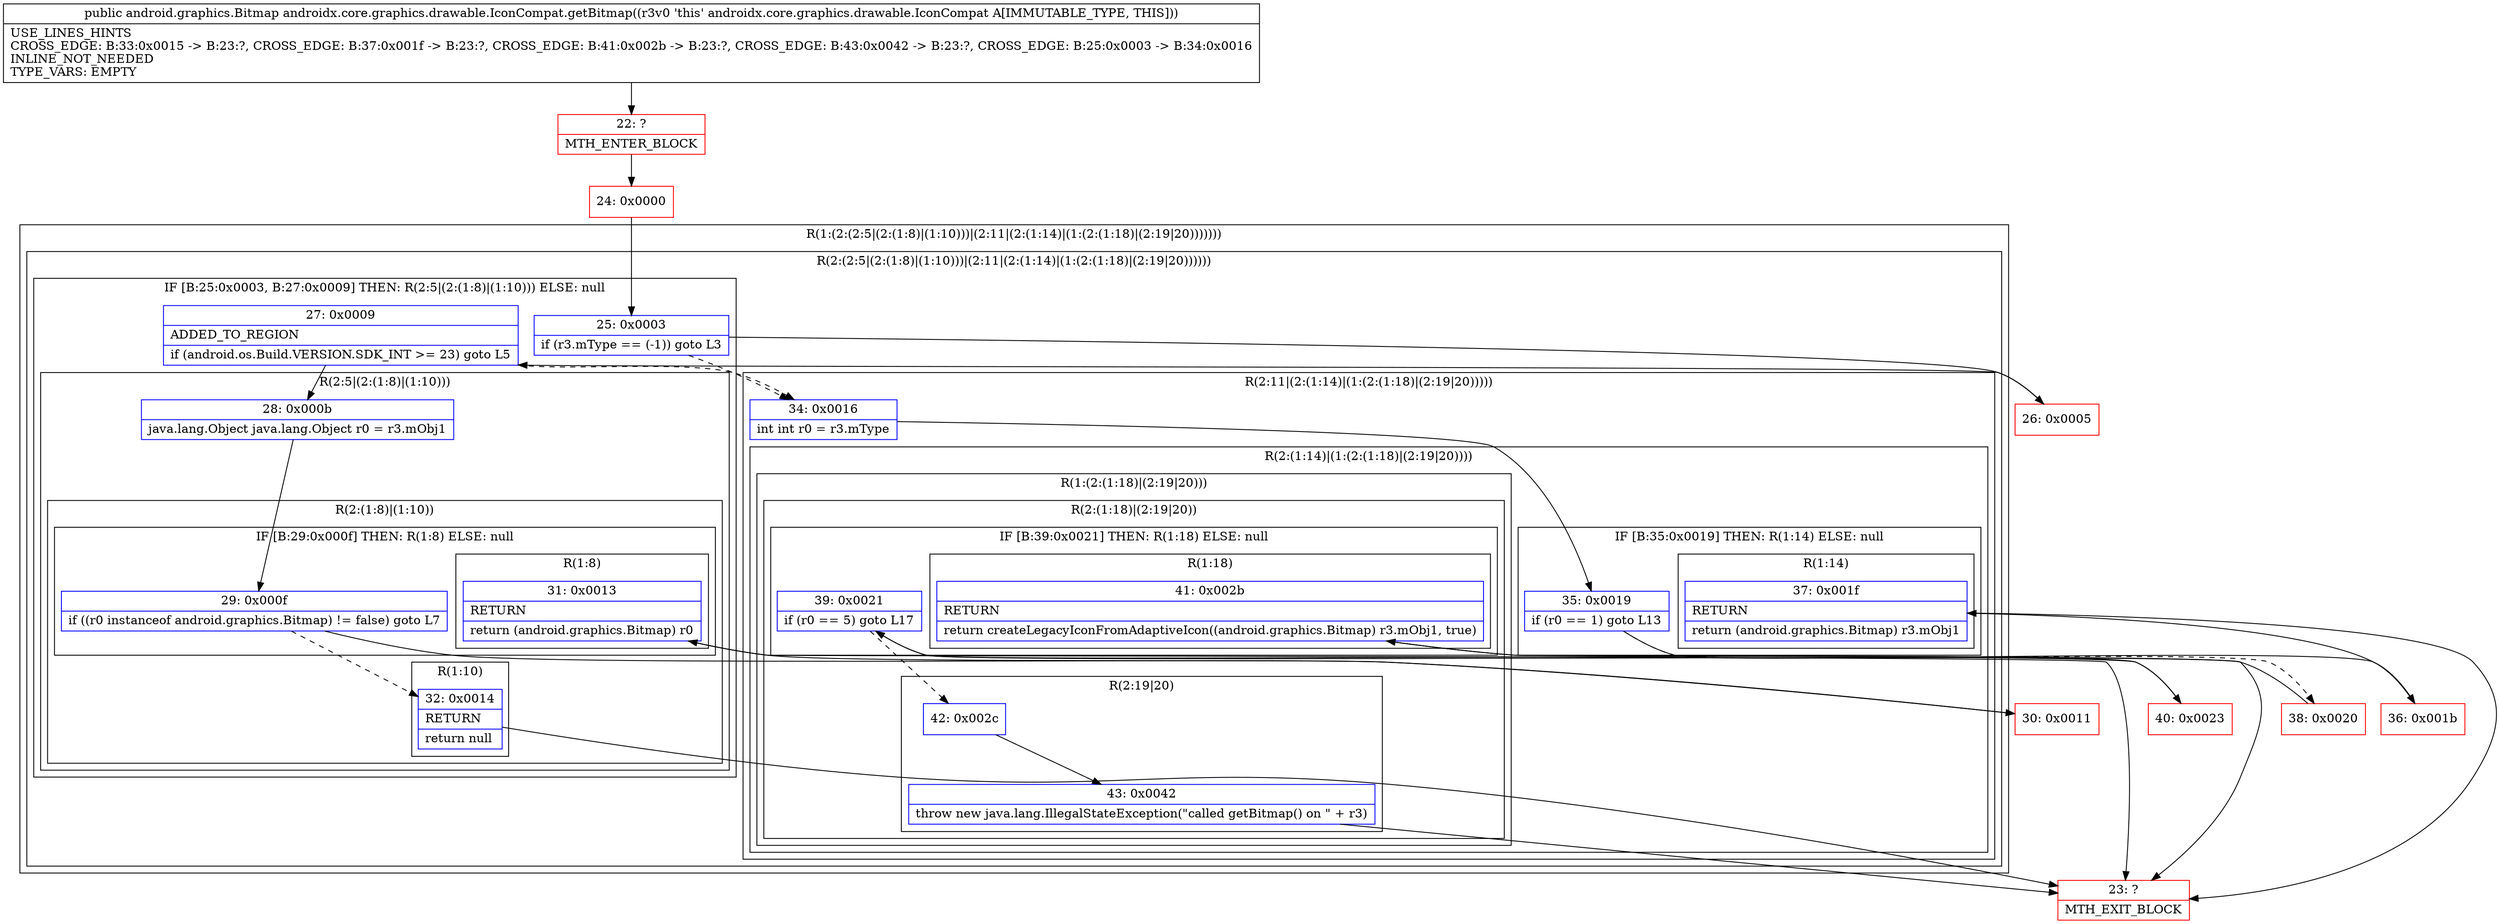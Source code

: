 digraph "CFG forandroidx.core.graphics.drawable.IconCompat.getBitmap()Landroid\/graphics\/Bitmap;" {
subgraph cluster_Region_240437281 {
label = "R(1:(2:(2:5|(2:(1:8)|(1:10)))|(2:11|(2:(1:14)|(1:(2:(1:18)|(2:19|20)))))))";
node [shape=record,color=blue];
subgraph cluster_Region_364447140 {
label = "R(2:(2:5|(2:(1:8)|(1:10)))|(2:11|(2:(1:14)|(1:(2:(1:18)|(2:19|20))))))";
node [shape=record,color=blue];
subgraph cluster_IfRegion_2103136284 {
label = "IF [B:25:0x0003, B:27:0x0009] THEN: R(2:5|(2:(1:8)|(1:10))) ELSE: null";
node [shape=record,color=blue];
Node_25 [shape=record,label="{25\:\ 0x0003|if (r3.mType == (\-1)) goto L3\l}"];
Node_27 [shape=record,label="{27\:\ 0x0009|ADDED_TO_REGION\l|if (android.os.Build.VERSION.SDK_INT \>= 23) goto L5\l}"];
subgraph cluster_Region_1686000406 {
label = "R(2:5|(2:(1:8)|(1:10)))";
node [shape=record,color=blue];
Node_28 [shape=record,label="{28\:\ 0x000b|java.lang.Object java.lang.Object r0 = r3.mObj1\l}"];
subgraph cluster_Region_1310300838 {
label = "R(2:(1:8)|(1:10))";
node [shape=record,color=blue];
subgraph cluster_IfRegion_1139022659 {
label = "IF [B:29:0x000f] THEN: R(1:8) ELSE: null";
node [shape=record,color=blue];
Node_29 [shape=record,label="{29\:\ 0x000f|if ((r0 instanceof android.graphics.Bitmap) != false) goto L7\l}"];
subgraph cluster_Region_1047608468 {
label = "R(1:8)";
node [shape=record,color=blue];
Node_31 [shape=record,label="{31\:\ 0x0013|RETURN\l|return (android.graphics.Bitmap) r0\l}"];
}
}
subgraph cluster_Region_1713653380 {
label = "R(1:10)";
node [shape=record,color=blue];
Node_32 [shape=record,label="{32\:\ 0x0014|RETURN\l|return null\l}"];
}
}
}
}
subgraph cluster_Region_607150499 {
label = "R(2:11|(2:(1:14)|(1:(2:(1:18)|(2:19|20)))))";
node [shape=record,color=blue];
Node_34 [shape=record,label="{34\:\ 0x0016|int int r0 = r3.mType\l}"];
subgraph cluster_Region_997063617 {
label = "R(2:(1:14)|(1:(2:(1:18)|(2:19|20))))";
node [shape=record,color=blue];
subgraph cluster_IfRegion_1683175292 {
label = "IF [B:35:0x0019] THEN: R(1:14) ELSE: null";
node [shape=record,color=blue];
Node_35 [shape=record,label="{35\:\ 0x0019|if (r0 == 1) goto L13\l}"];
subgraph cluster_Region_470910720 {
label = "R(1:14)";
node [shape=record,color=blue];
Node_37 [shape=record,label="{37\:\ 0x001f|RETURN\l|return (android.graphics.Bitmap) r3.mObj1\l}"];
}
}
subgraph cluster_Region_509600398 {
label = "R(1:(2:(1:18)|(2:19|20)))";
node [shape=record,color=blue];
subgraph cluster_Region_1510705063 {
label = "R(2:(1:18)|(2:19|20))";
node [shape=record,color=blue];
subgraph cluster_IfRegion_127299185 {
label = "IF [B:39:0x0021] THEN: R(1:18) ELSE: null";
node [shape=record,color=blue];
Node_39 [shape=record,label="{39\:\ 0x0021|if (r0 == 5) goto L17\l}"];
subgraph cluster_Region_242015444 {
label = "R(1:18)";
node [shape=record,color=blue];
Node_41 [shape=record,label="{41\:\ 0x002b|RETURN\l|return createLegacyIconFromAdaptiveIcon((android.graphics.Bitmap) r3.mObj1, true)\l}"];
}
}
subgraph cluster_Region_517305246 {
label = "R(2:19|20)";
node [shape=record,color=blue];
Node_42 [shape=record,label="{42\:\ 0x002c}"];
Node_43 [shape=record,label="{43\:\ 0x0042|throw new java.lang.IllegalStateException(\"called getBitmap() on \" + r3)\l}"];
}
}
}
}
}
}
}
Node_22 [shape=record,color=red,label="{22\:\ ?|MTH_ENTER_BLOCK\l}"];
Node_24 [shape=record,color=red,label="{24\:\ 0x0000}"];
Node_26 [shape=record,color=red,label="{26\:\ 0x0005}"];
Node_30 [shape=record,color=red,label="{30\:\ 0x0011}"];
Node_23 [shape=record,color=red,label="{23\:\ ?|MTH_EXIT_BLOCK\l}"];
Node_36 [shape=record,color=red,label="{36\:\ 0x001b}"];
Node_38 [shape=record,color=red,label="{38\:\ 0x0020}"];
Node_40 [shape=record,color=red,label="{40\:\ 0x0023}"];
MethodNode[shape=record,label="{public android.graphics.Bitmap androidx.core.graphics.drawable.IconCompat.getBitmap((r3v0 'this' androidx.core.graphics.drawable.IconCompat A[IMMUTABLE_TYPE, THIS]))  | USE_LINES_HINTS\lCROSS_EDGE: B:33:0x0015 \-\> B:23:?, CROSS_EDGE: B:37:0x001f \-\> B:23:?, CROSS_EDGE: B:41:0x002b \-\> B:23:?, CROSS_EDGE: B:43:0x0042 \-\> B:23:?, CROSS_EDGE: B:25:0x0003 \-\> B:34:0x0016\lINLINE_NOT_NEEDED\lTYPE_VARS: EMPTY\l}"];
MethodNode -> Node_22;Node_25 -> Node_26;
Node_25 -> Node_34[style=dashed];
Node_27 -> Node_28;
Node_27 -> Node_34[style=dashed];
Node_28 -> Node_29;
Node_29 -> Node_30;
Node_29 -> Node_32[style=dashed];
Node_31 -> Node_23;
Node_32 -> Node_23;
Node_34 -> Node_35;
Node_35 -> Node_36;
Node_35 -> Node_38[style=dashed];
Node_37 -> Node_23;
Node_39 -> Node_40;
Node_39 -> Node_42[style=dashed];
Node_41 -> Node_23;
Node_42 -> Node_43;
Node_43 -> Node_23;
Node_22 -> Node_24;
Node_24 -> Node_25;
Node_26 -> Node_27;
Node_30 -> Node_31;
Node_36 -> Node_37;
Node_38 -> Node_39;
Node_40 -> Node_41;
}

